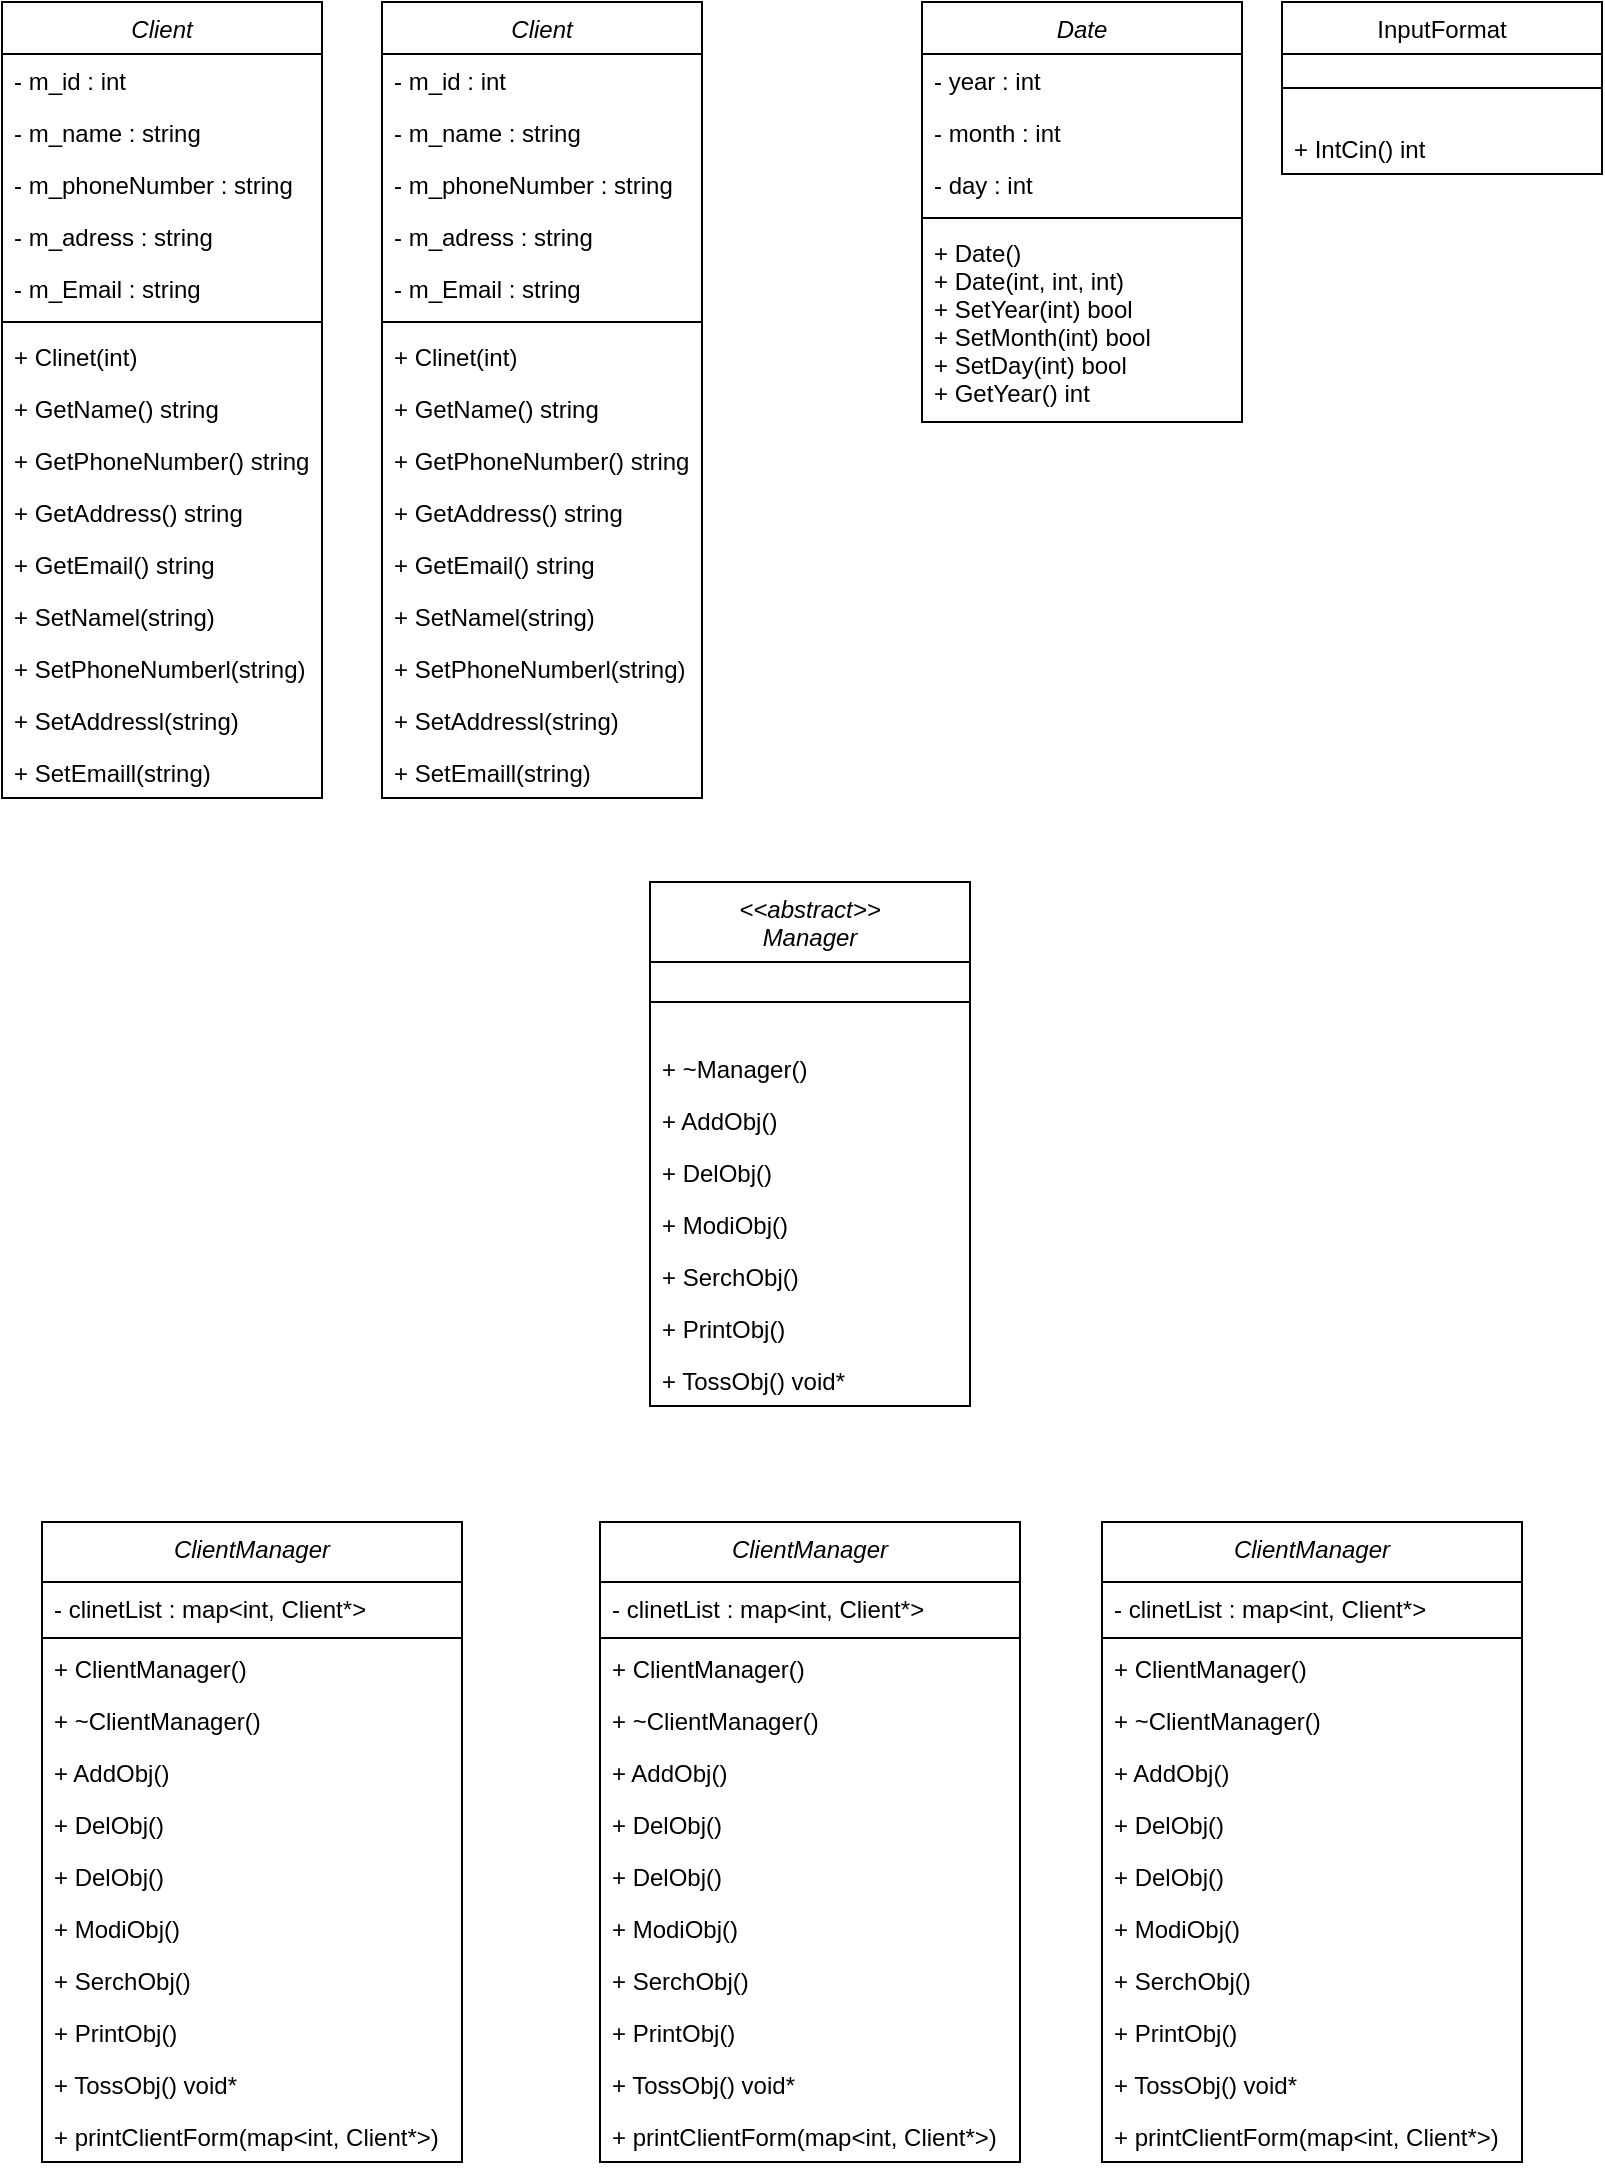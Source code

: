 <mxfile version="20.2.7" type="github">
  <diagram id="C5RBs43oDa-KdzZeNtuy" name="Page-1">
    <mxGraphModel dx="629" dy="719" grid="1" gridSize="10" guides="1" tooltips="1" connect="1" arrows="1" fold="1" page="1" pageScale="1" pageWidth="827" pageHeight="1169" math="0" shadow="0">
      <root>
        <mxCell id="WIyWlLk6GJQsqaUBKTNV-0" />
        <mxCell id="WIyWlLk6GJQsqaUBKTNV-1" parent="WIyWlLk6GJQsqaUBKTNV-0" />
        <mxCell id="zkfFHV4jXpPFQw0GAbJ--0" value="Client" style="swimlane;fontStyle=2;align=center;verticalAlign=top;childLayout=stackLayout;horizontal=1;startSize=26;horizontalStack=0;resizeParent=1;resizeLast=0;collapsible=1;marginBottom=0;rounded=0;shadow=0;strokeWidth=1;" parent="WIyWlLk6GJQsqaUBKTNV-1" vertex="1">
          <mxGeometry x="10" y="10" width="160" height="398" as="geometry">
            <mxRectangle x="10" y="10" width="160" height="26" as="alternateBounds" />
          </mxGeometry>
        </mxCell>
        <mxCell id="zkfFHV4jXpPFQw0GAbJ--1" value="- m_id : int" style="text;align=left;verticalAlign=top;spacingLeft=4;spacingRight=4;overflow=hidden;rotatable=0;points=[[0,0.5],[1,0.5]];portConstraint=eastwest;" parent="zkfFHV4jXpPFQw0GAbJ--0" vertex="1">
          <mxGeometry y="26" width="160" height="26" as="geometry" />
        </mxCell>
        <mxCell id="zkfFHV4jXpPFQw0GAbJ--2" value="- m_name : string" style="text;align=left;verticalAlign=top;spacingLeft=4;spacingRight=4;overflow=hidden;rotatable=0;points=[[0,0.5],[1,0.5]];portConstraint=eastwest;rounded=0;shadow=0;html=0;" parent="zkfFHV4jXpPFQw0GAbJ--0" vertex="1">
          <mxGeometry y="52" width="160" height="26" as="geometry" />
        </mxCell>
        <mxCell id="dSIF6ux1lkkKH9eFS6yE-1" value="- m_phoneNumber : string" style="text;align=left;verticalAlign=top;spacingLeft=4;spacingRight=4;overflow=hidden;rotatable=0;points=[[0,0.5],[1,0.5]];portConstraint=eastwest;rounded=0;shadow=0;html=0;" vertex="1" parent="zkfFHV4jXpPFQw0GAbJ--0">
          <mxGeometry y="78" width="160" height="26" as="geometry" />
        </mxCell>
        <mxCell id="dSIF6ux1lkkKH9eFS6yE-7" value="- m_adress : string" style="text;align=left;verticalAlign=top;spacingLeft=4;spacingRight=4;overflow=hidden;rotatable=0;points=[[0,0.5],[1,0.5]];portConstraint=eastwest;rounded=0;shadow=0;html=0;" vertex="1" parent="zkfFHV4jXpPFQw0GAbJ--0">
          <mxGeometry y="104" width="160" height="26" as="geometry" />
        </mxCell>
        <mxCell id="dSIF6ux1lkkKH9eFS6yE-6" value="- m_Email : string" style="text;align=left;verticalAlign=top;spacingLeft=4;spacingRight=4;overflow=hidden;rotatable=0;points=[[0,0.5],[1,0.5]];portConstraint=eastwest;rounded=0;shadow=0;html=0;" vertex="1" parent="zkfFHV4jXpPFQw0GAbJ--0">
          <mxGeometry y="130" width="160" height="26" as="geometry" />
        </mxCell>
        <mxCell id="zkfFHV4jXpPFQw0GAbJ--4" value="" style="line;html=1;strokeWidth=1;align=left;verticalAlign=middle;spacingTop=-1;spacingLeft=3;spacingRight=3;rotatable=0;labelPosition=right;points=[];portConstraint=eastwest;" parent="zkfFHV4jXpPFQw0GAbJ--0" vertex="1">
          <mxGeometry y="156" width="160" height="8" as="geometry" />
        </mxCell>
        <mxCell id="zkfFHV4jXpPFQw0GAbJ--5" value="+ Clinet(int) " style="text;align=left;verticalAlign=top;spacingLeft=4;spacingRight=4;overflow=hidden;rotatable=0;points=[[0,0.5],[1,0.5]];portConstraint=eastwest;" parent="zkfFHV4jXpPFQw0GAbJ--0" vertex="1">
          <mxGeometry y="164" width="160" height="26" as="geometry" />
        </mxCell>
        <mxCell id="dSIF6ux1lkkKH9eFS6yE-8" value="+ GetName() string" style="text;align=left;verticalAlign=top;spacingLeft=4;spacingRight=4;overflow=hidden;rotatable=0;points=[[0,0.5],[1,0.5]];portConstraint=eastwest;" vertex="1" parent="zkfFHV4jXpPFQw0GAbJ--0">
          <mxGeometry y="190" width="160" height="26" as="geometry" />
        </mxCell>
        <mxCell id="dSIF6ux1lkkKH9eFS6yE-9" value="+ GetPhoneNumber() string" style="text;align=left;verticalAlign=top;spacingLeft=4;spacingRight=4;overflow=hidden;rotatable=0;points=[[0,0.5],[1,0.5]];portConstraint=eastwest;" vertex="1" parent="zkfFHV4jXpPFQw0GAbJ--0">
          <mxGeometry y="216" width="160" height="26" as="geometry" />
        </mxCell>
        <mxCell id="dSIF6ux1lkkKH9eFS6yE-10" value="+ GetAddress() string" style="text;align=left;verticalAlign=top;spacingLeft=4;spacingRight=4;overflow=hidden;rotatable=0;points=[[0,0.5],[1,0.5]];portConstraint=eastwest;" vertex="1" parent="zkfFHV4jXpPFQw0GAbJ--0">
          <mxGeometry y="242" width="160" height="26" as="geometry" />
        </mxCell>
        <mxCell id="dSIF6ux1lkkKH9eFS6yE-11" value="+ GetEmail() string" style="text;align=left;verticalAlign=top;spacingLeft=4;spacingRight=4;overflow=hidden;rotatable=0;points=[[0,0.5],[1,0.5]];portConstraint=eastwest;" vertex="1" parent="zkfFHV4jXpPFQw0GAbJ--0">
          <mxGeometry y="268" width="160" height="26" as="geometry" />
        </mxCell>
        <mxCell id="dSIF6ux1lkkKH9eFS6yE-12" value="+ SetNamel(string)" style="text;align=left;verticalAlign=top;spacingLeft=4;spacingRight=4;overflow=hidden;rotatable=0;points=[[0,0.5],[1,0.5]];portConstraint=eastwest;" vertex="1" parent="zkfFHV4jXpPFQw0GAbJ--0">
          <mxGeometry y="294" width="160" height="26" as="geometry" />
        </mxCell>
        <mxCell id="dSIF6ux1lkkKH9eFS6yE-14" value="+ SetPhoneNumberl(string)" style="text;align=left;verticalAlign=top;spacingLeft=4;spacingRight=4;overflow=hidden;rotatable=0;points=[[0,0.5],[1,0.5]];portConstraint=eastwest;" vertex="1" parent="zkfFHV4jXpPFQw0GAbJ--0">
          <mxGeometry y="320" width="160" height="26" as="geometry" />
        </mxCell>
        <mxCell id="dSIF6ux1lkkKH9eFS6yE-15" value="+ SetAddressl(string)" style="text;align=left;verticalAlign=top;spacingLeft=4;spacingRight=4;overflow=hidden;rotatable=0;points=[[0,0.5],[1,0.5]];portConstraint=eastwest;" vertex="1" parent="zkfFHV4jXpPFQw0GAbJ--0">
          <mxGeometry y="346" width="160" height="26" as="geometry" />
        </mxCell>
        <mxCell id="dSIF6ux1lkkKH9eFS6yE-16" value="+ SetEmaill(string)" style="text;align=left;verticalAlign=top;spacingLeft=4;spacingRight=4;overflow=hidden;rotatable=0;points=[[0,0.5],[1,0.5]];portConstraint=eastwest;" vertex="1" parent="zkfFHV4jXpPFQw0GAbJ--0">
          <mxGeometry y="372" width="160" height="26" as="geometry" />
        </mxCell>
        <mxCell id="zkfFHV4jXpPFQw0GAbJ--6" value="InputFormat" style="swimlane;fontStyle=0;align=center;verticalAlign=top;childLayout=stackLayout;horizontal=1;startSize=26;horizontalStack=0;resizeParent=1;resizeLast=0;collapsible=1;marginBottom=0;rounded=0;shadow=0;strokeWidth=1;" parent="WIyWlLk6GJQsqaUBKTNV-1" vertex="1">
          <mxGeometry x="650" y="10" width="160" height="86" as="geometry">
            <mxRectangle x="130" y="380" width="160" height="26" as="alternateBounds" />
          </mxGeometry>
        </mxCell>
        <mxCell id="zkfFHV4jXpPFQw0GAbJ--9" value="" style="line;html=1;strokeWidth=1;align=left;verticalAlign=middle;spacingTop=-1;spacingLeft=3;spacingRight=3;rotatable=0;labelPosition=right;points=[];portConstraint=eastwest;" parent="zkfFHV4jXpPFQw0GAbJ--6" vertex="1">
          <mxGeometry y="26" width="160" height="34" as="geometry" />
        </mxCell>
        <mxCell id="zkfFHV4jXpPFQw0GAbJ--11" value="+ IntCin() int" style="text;align=left;verticalAlign=top;spacingLeft=4;spacingRight=4;overflow=hidden;rotatable=0;points=[[0,0.5],[1,0.5]];portConstraint=eastwest;" parent="zkfFHV4jXpPFQw0GAbJ--6" vertex="1">
          <mxGeometry y="60" width="160" height="26" as="geometry" />
        </mxCell>
        <mxCell id="dSIF6ux1lkkKH9eFS6yE-17" value="Date" style="swimlane;fontStyle=2;align=center;verticalAlign=top;childLayout=stackLayout;horizontal=1;startSize=26;horizontalStack=0;resizeParent=1;resizeLast=0;collapsible=1;marginBottom=0;rounded=0;shadow=0;strokeWidth=1;" vertex="1" parent="WIyWlLk6GJQsqaUBKTNV-1">
          <mxGeometry x="470" y="10" width="160" height="210" as="geometry">
            <mxRectangle x="10" y="10" width="160" height="26" as="alternateBounds" />
          </mxGeometry>
        </mxCell>
        <mxCell id="dSIF6ux1lkkKH9eFS6yE-18" value="- year : int" style="text;align=left;verticalAlign=top;spacingLeft=4;spacingRight=4;overflow=hidden;rotatable=0;points=[[0,0.5],[1,0.5]];portConstraint=eastwest;" vertex="1" parent="dSIF6ux1lkkKH9eFS6yE-17">
          <mxGeometry y="26" width="160" height="26" as="geometry" />
        </mxCell>
        <mxCell id="dSIF6ux1lkkKH9eFS6yE-19" value="- month : int" style="text;align=left;verticalAlign=top;spacingLeft=4;spacingRight=4;overflow=hidden;rotatable=0;points=[[0,0.5],[1,0.5]];portConstraint=eastwest;rounded=0;shadow=0;html=0;" vertex="1" parent="dSIF6ux1lkkKH9eFS6yE-17">
          <mxGeometry y="52" width="160" height="26" as="geometry" />
        </mxCell>
        <mxCell id="dSIF6ux1lkkKH9eFS6yE-20" value="- day : int" style="text;align=left;verticalAlign=top;spacingLeft=4;spacingRight=4;overflow=hidden;rotatable=0;points=[[0,0.5],[1,0.5]];portConstraint=eastwest;rounded=0;shadow=0;html=0;" vertex="1" parent="dSIF6ux1lkkKH9eFS6yE-17">
          <mxGeometry y="78" width="160" height="26" as="geometry" />
        </mxCell>
        <mxCell id="dSIF6ux1lkkKH9eFS6yE-23" value="" style="line;html=1;strokeWidth=1;align=left;verticalAlign=middle;spacingTop=-1;spacingLeft=3;spacingRight=3;rotatable=0;labelPosition=right;points=[];portConstraint=eastwest;" vertex="1" parent="dSIF6ux1lkkKH9eFS6yE-17">
          <mxGeometry y="104" width="160" height="8" as="geometry" />
        </mxCell>
        <mxCell id="dSIF6ux1lkkKH9eFS6yE-26" value="+ Date()&#xa;+ Date(int, int, int)&#xa;+ SetYear(int) bool&#xa;+ SetMonth(int) bool&#xa;+ SetDay(int) bool&#xa;+ GetYear() int&#xa;" style="text;align=left;verticalAlign=top;spacingLeft=4;spacingRight=4;overflow=hidden;rotatable=0;points=[[0,0.5],[1,0.5]];portConstraint=eastwest;" vertex="1" parent="dSIF6ux1lkkKH9eFS6yE-17">
          <mxGeometry y="112" width="160" height="98" as="geometry" />
        </mxCell>
        <mxCell id="dSIF6ux1lkkKH9eFS6yE-34" value="&lt;&lt;abstract&gt;&gt;&#xa;Manager" style="swimlane;fontStyle=2;align=center;verticalAlign=top;childLayout=stackLayout;horizontal=1;startSize=40;horizontalStack=0;resizeParent=1;resizeLast=0;collapsible=1;marginBottom=0;rounded=0;shadow=0;strokeWidth=1;" vertex="1" parent="WIyWlLk6GJQsqaUBKTNV-1">
          <mxGeometry x="334" y="450" width="160" height="262" as="geometry">
            <mxRectangle x="10" y="10" width="160" height="26" as="alternateBounds" />
          </mxGeometry>
        </mxCell>
        <mxCell id="dSIF6ux1lkkKH9eFS6yE-40" value="" style="line;html=1;strokeWidth=1;align=left;verticalAlign=middle;spacingTop=-1;spacingLeft=3;spacingRight=3;rotatable=0;labelPosition=right;points=[];portConstraint=eastwest;" vertex="1" parent="dSIF6ux1lkkKH9eFS6yE-34">
          <mxGeometry y="40" width="160" height="40" as="geometry" />
        </mxCell>
        <mxCell id="dSIF6ux1lkkKH9eFS6yE-51" value="+ ~Manager()" style="text;align=left;verticalAlign=top;spacingLeft=4;spacingRight=4;overflow=hidden;rotatable=0;points=[[0,0.5],[1,0.5]];portConstraint=eastwest;" vertex="1" parent="dSIF6ux1lkkKH9eFS6yE-34">
          <mxGeometry y="80" width="160" height="26" as="geometry" />
        </mxCell>
        <mxCell id="dSIF6ux1lkkKH9eFS6yE-41" value="+ AddObj()" style="text;align=left;verticalAlign=top;spacingLeft=4;spacingRight=4;overflow=hidden;rotatable=0;points=[[0,0.5],[1,0.5]];portConstraint=eastwest;" vertex="1" parent="dSIF6ux1lkkKH9eFS6yE-34">
          <mxGeometry y="106" width="160" height="26" as="geometry" />
        </mxCell>
        <mxCell id="dSIF6ux1lkkKH9eFS6yE-42" value="+ DelObj()" style="text;align=left;verticalAlign=top;spacingLeft=4;spacingRight=4;overflow=hidden;rotatable=0;points=[[0,0.5],[1,0.5]];portConstraint=eastwest;" vertex="1" parent="dSIF6ux1lkkKH9eFS6yE-34">
          <mxGeometry y="132" width="160" height="26" as="geometry" />
        </mxCell>
        <mxCell id="dSIF6ux1lkkKH9eFS6yE-43" value="+ ModiObj()" style="text;align=left;verticalAlign=top;spacingLeft=4;spacingRight=4;overflow=hidden;rotatable=0;points=[[0,0.5],[1,0.5]];portConstraint=eastwest;" vertex="1" parent="dSIF6ux1lkkKH9eFS6yE-34">
          <mxGeometry y="158" width="160" height="26" as="geometry" />
        </mxCell>
        <mxCell id="dSIF6ux1lkkKH9eFS6yE-44" value="+ SerchObj()" style="text;align=left;verticalAlign=top;spacingLeft=4;spacingRight=4;overflow=hidden;rotatable=0;points=[[0,0.5],[1,0.5]];portConstraint=eastwest;" vertex="1" parent="dSIF6ux1lkkKH9eFS6yE-34">
          <mxGeometry y="184" width="160" height="26" as="geometry" />
        </mxCell>
        <mxCell id="dSIF6ux1lkkKH9eFS6yE-45" value="+ PrintObj()" style="text;align=left;verticalAlign=top;spacingLeft=4;spacingRight=4;overflow=hidden;rotatable=0;points=[[0,0.5],[1,0.5]];portConstraint=eastwest;" vertex="1" parent="dSIF6ux1lkkKH9eFS6yE-34">
          <mxGeometry y="210" width="160" height="26" as="geometry" />
        </mxCell>
        <mxCell id="dSIF6ux1lkkKH9eFS6yE-46" value="+ TossObj() void*" style="text;align=left;verticalAlign=top;spacingLeft=4;spacingRight=4;overflow=hidden;rotatable=0;points=[[0,0.5],[1,0.5]];portConstraint=eastwest;" vertex="1" parent="dSIF6ux1lkkKH9eFS6yE-34">
          <mxGeometry y="236" width="160" height="26" as="geometry" />
        </mxCell>
        <mxCell id="dSIF6ux1lkkKH9eFS6yE-52" value="ClientManager" style="swimlane;fontStyle=2;align=center;verticalAlign=top;childLayout=stackLayout;horizontal=1;startSize=30;horizontalStack=0;resizeParent=1;resizeLast=0;collapsible=1;marginBottom=0;rounded=0;shadow=0;strokeWidth=1;" vertex="1" parent="WIyWlLk6GJQsqaUBKTNV-1">
          <mxGeometry x="30" y="770" width="210" height="320" as="geometry">
            <mxRectangle x="10" y="10" width="160" height="26" as="alternateBounds" />
          </mxGeometry>
        </mxCell>
        <mxCell id="dSIF6ux1lkkKH9eFS6yE-62" value="- clinetList : map&lt;int, Client*&gt;" style="text;align=left;verticalAlign=top;spacingLeft=4;spacingRight=4;overflow=hidden;rotatable=0;points=[[0,0.5],[1,0.5]];portConstraint=eastwest;" vertex="1" parent="dSIF6ux1lkkKH9eFS6yE-52">
          <mxGeometry y="30" width="210" height="26" as="geometry" />
        </mxCell>
        <mxCell id="dSIF6ux1lkkKH9eFS6yE-53" value="" style="line;html=1;strokeWidth=1;align=left;verticalAlign=middle;spacingTop=-1;spacingLeft=3;spacingRight=3;rotatable=0;labelPosition=right;points=[];portConstraint=eastwest;" vertex="1" parent="dSIF6ux1lkkKH9eFS6yE-52">
          <mxGeometry y="56" width="210" height="4" as="geometry" />
        </mxCell>
        <mxCell id="dSIF6ux1lkkKH9eFS6yE-54" value="+ ClientManager()" style="text;align=left;verticalAlign=top;spacingLeft=4;spacingRight=4;overflow=hidden;rotatable=0;points=[[0,0.5],[1,0.5]];portConstraint=eastwest;" vertex="1" parent="dSIF6ux1lkkKH9eFS6yE-52">
          <mxGeometry y="60" width="210" height="26" as="geometry" />
        </mxCell>
        <mxCell id="dSIF6ux1lkkKH9eFS6yE-63" value="+ ~ClientManager()" style="text;align=left;verticalAlign=top;spacingLeft=4;spacingRight=4;overflow=hidden;rotatable=0;points=[[0,0.5],[1,0.5]];portConstraint=eastwest;" vertex="1" parent="dSIF6ux1lkkKH9eFS6yE-52">
          <mxGeometry y="86" width="210" height="26" as="geometry" />
        </mxCell>
        <mxCell id="dSIF6ux1lkkKH9eFS6yE-55" value="+ AddObj()" style="text;align=left;verticalAlign=top;spacingLeft=4;spacingRight=4;overflow=hidden;rotatable=0;points=[[0,0.5],[1,0.5]];portConstraint=eastwest;" vertex="1" parent="dSIF6ux1lkkKH9eFS6yE-52">
          <mxGeometry y="112" width="210" height="26" as="geometry" />
        </mxCell>
        <mxCell id="dSIF6ux1lkkKH9eFS6yE-56" value="+ DelObj()" style="text;align=left;verticalAlign=top;spacingLeft=4;spacingRight=4;overflow=hidden;rotatable=0;points=[[0,0.5],[1,0.5]];portConstraint=eastwest;" vertex="1" parent="dSIF6ux1lkkKH9eFS6yE-52">
          <mxGeometry y="138" width="210" height="26" as="geometry" />
        </mxCell>
        <mxCell id="dSIF6ux1lkkKH9eFS6yE-65" value="+ DelObj()" style="text;align=left;verticalAlign=top;spacingLeft=4;spacingRight=4;overflow=hidden;rotatable=0;points=[[0,0.5],[1,0.5]];portConstraint=eastwest;" vertex="1" parent="dSIF6ux1lkkKH9eFS6yE-52">
          <mxGeometry y="164" width="210" height="26" as="geometry" />
        </mxCell>
        <mxCell id="dSIF6ux1lkkKH9eFS6yE-57" value="+ ModiObj()" style="text;align=left;verticalAlign=top;spacingLeft=4;spacingRight=4;overflow=hidden;rotatable=0;points=[[0,0.5],[1,0.5]];portConstraint=eastwest;" vertex="1" parent="dSIF6ux1lkkKH9eFS6yE-52">
          <mxGeometry y="190" width="210" height="26" as="geometry" />
        </mxCell>
        <mxCell id="dSIF6ux1lkkKH9eFS6yE-58" value="+ SerchObj()" style="text;align=left;verticalAlign=top;spacingLeft=4;spacingRight=4;overflow=hidden;rotatable=0;points=[[0,0.5],[1,0.5]];portConstraint=eastwest;" vertex="1" parent="dSIF6ux1lkkKH9eFS6yE-52">
          <mxGeometry y="216" width="210" height="26" as="geometry" />
        </mxCell>
        <mxCell id="dSIF6ux1lkkKH9eFS6yE-59" value="+ PrintObj()" style="text;align=left;verticalAlign=top;spacingLeft=4;spacingRight=4;overflow=hidden;rotatable=0;points=[[0,0.5],[1,0.5]];portConstraint=eastwest;" vertex="1" parent="dSIF6ux1lkkKH9eFS6yE-52">
          <mxGeometry y="242" width="210" height="26" as="geometry" />
        </mxCell>
        <mxCell id="dSIF6ux1lkkKH9eFS6yE-64" value="+ TossObj() void*" style="text;align=left;verticalAlign=top;spacingLeft=4;spacingRight=4;overflow=hidden;rotatable=0;points=[[0,0.5],[1,0.5]];portConstraint=eastwest;" vertex="1" parent="dSIF6ux1lkkKH9eFS6yE-52">
          <mxGeometry y="268" width="210" height="26" as="geometry" />
        </mxCell>
        <mxCell id="dSIF6ux1lkkKH9eFS6yE-60" value="+ printClientForm(map&lt;int, Client*&gt;)" style="text;align=left;verticalAlign=top;spacingLeft=4;spacingRight=4;overflow=hidden;rotatable=0;points=[[0,0.5],[1,0.5]];portConstraint=eastwest;" vertex="1" parent="dSIF6ux1lkkKH9eFS6yE-52">
          <mxGeometry y="294" width="210" height="26" as="geometry" />
        </mxCell>
        <mxCell id="dSIF6ux1lkkKH9eFS6yE-66" value="ClientManager" style="swimlane;fontStyle=2;align=center;verticalAlign=top;childLayout=stackLayout;horizontal=1;startSize=30;horizontalStack=0;resizeParent=1;resizeLast=0;collapsible=1;marginBottom=0;rounded=0;shadow=0;strokeWidth=1;" vertex="1" parent="WIyWlLk6GJQsqaUBKTNV-1">
          <mxGeometry x="309" y="770" width="210" height="320" as="geometry">
            <mxRectangle x="10" y="10" width="160" height="26" as="alternateBounds" />
          </mxGeometry>
        </mxCell>
        <mxCell id="dSIF6ux1lkkKH9eFS6yE-67" value="- clinetList : map&lt;int, Client*&gt;" style="text;align=left;verticalAlign=top;spacingLeft=4;spacingRight=4;overflow=hidden;rotatable=0;points=[[0,0.5],[1,0.5]];portConstraint=eastwest;" vertex="1" parent="dSIF6ux1lkkKH9eFS6yE-66">
          <mxGeometry y="30" width="210" height="26" as="geometry" />
        </mxCell>
        <mxCell id="dSIF6ux1lkkKH9eFS6yE-68" value="" style="line;html=1;strokeWidth=1;align=left;verticalAlign=middle;spacingTop=-1;spacingLeft=3;spacingRight=3;rotatable=0;labelPosition=right;points=[];portConstraint=eastwest;" vertex="1" parent="dSIF6ux1lkkKH9eFS6yE-66">
          <mxGeometry y="56" width="210" height="4" as="geometry" />
        </mxCell>
        <mxCell id="dSIF6ux1lkkKH9eFS6yE-69" value="+ ClientManager()" style="text;align=left;verticalAlign=top;spacingLeft=4;spacingRight=4;overflow=hidden;rotatable=0;points=[[0,0.5],[1,0.5]];portConstraint=eastwest;" vertex="1" parent="dSIF6ux1lkkKH9eFS6yE-66">
          <mxGeometry y="60" width="210" height="26" as="geometry" />
        </mxCell>
        <mxCell id="dSIF6ux1lkkKH9eFS6yE-70" value="+ ~ClientManager()" style="text;align=left;verticalAlign=top;spacingLeft=4;spacingRight=4;overflow=hidden;rotatable=0;points=[[0,0.5],[1,0.5]];portConstraint=eastwest;" vertex="1" parent="dSIF6ux1lkkKH9eFS6yE-66">
          <mxGeometry y="86" width="210" height="26" as="geometry" />
        </mxCell>
        <mxCell id="dSIF6ux1lkkKH9eFS6yE-71" value="+ AddObj()" style="text;align=left;verticalAlign=top;spacingLeft=4;spacingRight=4;overflow=hidden;rotatable=0;points=[[0,0.5],[1,0.5]];portConstraint=eastwest;" vertex="1" parent="dSIF6ux1lkkKH9eFS6yE-66">
          <mxGeometry y="112" width="210" height="26" as="geometry" />
        </mxCell>
        <mxCell id="dSIF6ux1lkkKH9eFS6yE-72" value="+ DelObj()" style="text;align=left;verticalAlign=top;spacingLeft=4;spacingRight=4;overflow=hidden;rotatable=0;points=[[0,0.5],[1,0.5]];portConstraint=eastwest;" vertex="1" parent="dSIF6ux1lkkKH9eFS6yE-66">
          <mxGeometry y="138" width="210" height="26" as="geometry" />
        </mxCell>
        <mxCell id="dSIF6ux1lkkKH9eFS6yE-73" value="+ DelObj()" style="text;align=left;verticalAlign=top;spacingLeft=4;spacingRight=4;overflow=hidden;rotatable=0;points=[[0,0.5],[1,0.5]];portConstraint=eastwest;" vertex="1" parent="dSIF6ux1lkkKH9eFS6yE-66">
          <mxGeometry y="164" width="210" height="26" as="geometry" />
        </mxCell>
        <mxCell id="dSIF6ux1lkkKH9eFS6yE-74" value="+ ModiObj()" style="text;align=left;verticalAlign=top;spacingLeft=4;spacingRight=4;overflow=hidden;rotatable=0;points=[[0,0.5],[1,0.5]];portConstraint=eastwest;" vertex="1" parent="dSIF6ux1lkkKH9eFS6yE-66">
          <mxGeometry y="190" width="210" height="26" as="geometry" />
        </mxCell>
        <mxCell id="dSIF6ux1lkkKH9eFS6yE-75" value="+ SerchObj()" style="text;align=left;verticalAlign=top;spacingLeft=4;spacingRight=4;overflow=hidden;rotatable=0;points=[[0,0.5],[1,0.5]];portConstraint=eastwest;" vertex="1" parent="dSIF6ux1lkkKH9eFS6yE-66">
          <mxGeometry y="216" width="210" height="26" as="geometry" />
        </mxCell>
        <mxCell id="dSIF6ux1lkkKH9eFS6yE-76" value="+ PrintObj()" style="text;align=left;verticalAlign=top;spacingLeft=4;spacingRight=4;overflow=hidden;rotatable=0;points=[[0,0.5],[1,0.5]];portConstraint=eastwest;" vertex="1" parent="dSIF6ux1lkkKH9eFS6yE-66">
          <mxGeometry y="242" width="210" height="26" as="geometry" />
        </mxCell>
        <mxCell id="dSIF6ux1lkkKH9eFS6yE-77" value="+ TossObj() void*" style="text;align=left;verticalAlign=top;spacingLeft=4;spacingRight=4;overflow=hidden;rotatable=0;points=[[0,0.5],[1,0.5]];portConstraint=eastwest;" vertex="1" parent="dSIF6ux1lkkKH9eFS6yE-66">
          <mxGeometry y="268" width="210" height="26" as="geometry" />
        </mxCell>
        <mxCell id="dSIF6ux1lkkKH9eFS6yE-78" value="+ printClientForm(map&lt;int, Client*&gt;)" style="text;align=left;verticalAlign=top;spacingLeft=4;spacingRight=4;overflow=hidden;rotatable=0;points=[[0,0.5],[1,0.5]];portConstraint=eastwest;" vertex="1" parent="dSIF6ux1lkkKH9eFS6yE-66">
          <mxGeometry y="294" width="210" height="26" as="geometry" />
        </mxCell>
        <mxCell id="dSIF6ux1lkkKH9eFS6yE-79" value="ClientManager" style="swimlane;fontStyle=2;align=center;verticalAlign=top;childLayout=stackLayout;horizontal=1;startSize=30;horizontalStack=0;resizeParent=1;resizeLast=0;collapsible=1;marginBottom=0;rounded=0;shadow=0;strokeWidth=1;" vertex="1" parent="WIyWlLk6GJQsqaUBKTNV-1">
          <mxGeometry x="560" y="770" width="210" height="320" as="geometry">
            <mxRectangle x="10" y="10" width="160" height="26" as="alternateBounds" />
          </mxGeometry>
        </mxCell>
        <mxCell id="dSIF6ux1lkkKH9eFS6yE-80" value="- clinetList : map&lt;int, Client*&gt;" style="text;align=left;verticalAlign=top;spacingLeft=4;spacingRight=4;overflow=hidden;rotatable=0;points=[[0,0.5],[1,0.5]];portConstraint=eastwest;" vertex="1" parent="dSIF6ux1lkkKH9eFS6yE-79">
          <mxGeometry y="30" width="210" height="26" as="geometry" />
        </mxCell>
        <mxCell id="dSIF6ux1lkkKH9eFS6yE-81" value="" style="line;html=1;strokeWidth=1;align=left;verticalAlign=middle;spacingTop=-1;spacingLeft=3;spacingRight=3;rotatable=0;labelPosition=right;points=[];portConstraint=eastwest;" vertex="1" parent="dSIF6ux1lkkKH9eFS6yE-79">
          <mxGeometry y="56" width="210" height="4" as="geometry" />
        </mxCell>
        <mxCell id="dSIF6ux1lkkKH9eFS6yE-82" value="+ ClientManager()" style="text;align=left;verticalAlign=top;spacingLeft=4;spacingRight=4;overflow=hidden;rotatable=0;points=[[0,0.5],[1,0.5]];portConstraint=eastwest;" vertex="1" parent="dSIF6ux1lkkKH9eFS6yE-79">
          <mxGeometry y="60" width="210" height="26" as="geometry" />
        </mxCell>
        <mxCell id="dSIF6ux1lkkKH9eFS6yE-83" value="+ ~ClientManager()" style="text;align=left;verticalAlign=top;spacingLeft=4;spacingRight=4;overflow=hidden;rotatable=0;points=[[0,0.5],[1,0.5]];portConstraint=eastwest;" vertex="1" parent="dSIF6ux1lkkKH9eFS6yE-79">
          <mxGeometry y="86" width="210" height="26" as="geometry" />
        </mxCell>
        <mxCell id="dSIF6ux1lkkKH9eFS6yE-84" value="+ AddObj()" style="text;align=left;verticalAlign=top;spacingLeft=4;spacingRight=4;overflow=hidden;rotatable=0;points=[[0,0.5],[1,0.5]];portConstraint=eastwest;" vertex="1" parent="dSIF6ux1lkkKH9eFS6yE-79">
          <mxGeometry y="112" width="210" height="26" as="geometry" />
        </mxCell>
        <mxCell id="dSIF6ux1lkkKH9eFS6yE-85" value="+ DelObj()" style="text;align=left;verticalAlign=top;spacingLeft=4;spacingRight=4;overflow=hidden;rotatable=0;points=[[0,0.5],[1,0.5]];portConstraint=eastwest;" vertex="1" parent="dSIF6ux1lkkKH9eFS6yE-79">
          <mxGeometry y="138" width="210" height="26" as="geometry" />
        </mxCell>
        <mxCell id="dSIF6ux1lkkKH9eFS6yE-86" value="+ DelObj()" style="text;align=left;verticalAlign=top;spacingLeft=4;spacingRight=4;overflow=hidden;rotatable=0;points=[[0,0.5],[1,0.5]];portConstraint=eastwest;" vertex="1" parent="dSIF6ux1lkkKH9eFS6yE-79">
          <mxGeometry y="164" width="210" height="26" as="geometry" />
        </mxCell>
        <mxCell id="dSIF6ux1lkkKH9eFS6yE-87" value="+ ModiObj()" style="text;align=left;verticalAlign=top;spacingLeft=4;spacingRight=4;overflow=hidden;rotatable=0;points=[[0,0.5],[1,0.5]];portConstraint=eastwest;" vertex="1" parent="dSIF6ux1lkkKH9eFS6yE-79">
          <mxGeometry y="190" width="210" height="26" as="geometry" />
        </mxCell>
        <mxCell id="dSIF6ux1lkkKH9eFS6yE-88" value="+ SerchObj()" style="text;align=left;verticalAlign=top;spacingLeft=4;spacingRight=4;overflow=hidden;rotatable=0;points=[[0,0.5],[1,0.5]];portConstraint=eastwest;" vertex="1" parent="dSIF6ux1lkkKH9eFS6yE-79">
          <mxGeometry y="216" width="210" height="26" as="geometry" />
        </mxCell>
        <mxCell id="dSIF6ux1lkkKH9eFS6yE-89" value="+ PrintObj()" style="text;align=left;verticalAlign=top;spacingLeft=4;spacingRight=4;overflow=hidden;rotatable=0;points=[[0,0.5],[1,0.5]];portConstraint=eastwest;" vertex="1" parent="dSIF6ux1lkkKH9eFS6yE-79">
          <mxGeometry y="242" width="210" height="26" as="geometry" />
        </mxCell>
        <mxCell id="dSIF6ux1lkkKH9eFS6yE-90" value="+ TossObj() void*" style="text;align=left;verticalAlign=top;spacingLeft=4;spacingRight=4;overflow=hidden;rotatable=0;points=[[0,0.5],[1,0.5]];portConstraint=eastwest;" vertex="1" parent="dSIF6ux1lkkKH9eFS6yE-79">
          <mxGeometry y="268" width="210" height="26" as="geometry" />
        </mxCell>
        <mxCell id="dSIF6ux1lkkKH9eFS6yE-91" value="+ printClientForm(map&lt;int, Client*&gt;)" style="text;align=left;verticalAlign=top;spacingLeft=4;spacingRight=4;overflow=hidden;rotatable=0;points=[[0,0.5],[1,0.5]];portConstraint=eastwest;" vertex="1" parent="dSIF6ux1lkkKH9eFS6yE-79">
          <mxGeometry y="294" width="210" height="26" as="geometry" />
        </mxCell>
        <mxCell id="dSIF6ux1lkkKH9eFS6yE-92" value="Client" style="swimlane;fontStyle=2;align=center;verticalAlign=top;childLayout=stackLayout;horizontal=1;startSize=26;horizontalStack=0;resizeParent=1;resizeLast=0;collapsible=1;marginBottom=0;rounded=0;shadow=0;strokeWidth=1;" vertex="1" parent="WIyWlLk6GJQsqaUBKTNV-1">
          <mxGeometry x="200" y="10" width="160" height="398" as="geometry">
            <mxRectangle x="10" y="10" width="160" height="26" as="alternateBounds" />
          </mxGeometry>
        </mxCell>
        <mxCell id="dSIF6ux1lkkKH9eFS6yE-93" value="- m_id : int" style="text;align=left;verticalAlign=top;spacingLeft=4;spacingRight=4;overflow=hidden;rotatable=0;points=[[0,0.5],[1,0.5]];portConstraint=eastwest;" vertex="1" parent="dSIF6ux1lkkKH9eFS6yE-92">
          <mxGeometry y="26" width="160" height="26" as="geometry" />
        </mxCell>
        <mxCell id="dSIF6ux1lkkKH9eFS6yE-94" value="- m_name : string" style="text;align=left;verticalAlign=top;spacingLeft=4;spacingRight=4;overflow=hidden;rotatable=0;points=[[0,0.5],[1,0.5]];portConstraint=eastwest;rounded=0;shadow=0;html=0;" vertex="1" parent="dSIF6ux1lkkKH9eFS6yE-92">
          <mxGeometry y="52" width="160" height="26" as="geometry" />
        </mxCell>
        <mxCell id="dSIF6ux1lkkKH9eFS6yE-95" value="- m_phoneNumber : string" style="text;align=left;verticalAlign=top;spacingLeft=4;spacingRight=4;overflow=hidden;rotatable=0;points=[[0,0.5],[1,0.5]];portConstraint=eastwest;rounded=0;shadow=0;html=0;" vertex="1" parent="dSIF6ux1lkkKH9eFS6yE-92">
          <mxGeometry y="78" width="160" height="26" as="geometry" />
        </mxCell>
        <mxCell id="dSIF6ux1lkkKH9eFS6yE-96" value="- m_adress : string" style="text;align=left;verticalAlign=top;spacingLeft=4;spacingRight=4;overflow=hidden;rotatable=0;points=[[0,0.5],[1,0.5]];portConstraint=eastwest;rounded=0;shadow=0;html=0;" vertex="1" parent="dSIF6ux1lkkKH9eFS6yE-92">
          <mxGeometry y="104" width="160" height="26" as="geometry" />
        </mxCell>
        <mxCell id="dSIF6ux1lkkKH9eFS6yE-97" value="- m_Email : string" style="text;align=left;verticalAlign=top;spacingLeft=4;spacingRight=4;overflow=hidden;rotatable=0;points=[[0,0.5],[1,0.5]];portConstraint=eastwest;rounded=0;shadow=0;html=0;" vertex="1" parent="dSIF6ux1lkkKH9eFS6yE-92">
          <mxGeometry y="130" width="160" height="26" as="geometry" />
        </mxCell>
        <mxCell id="dSIF6ux1lkkKH9eFS6yE-98" value="" style="line;html=1;strokeWidth=1;align=left;verticalAlign=middle;spacingTop=-1;spacingLeft=3;spacingRight=3;rotatable=0;labelPosition=right;points=[];portConstraint=eastwest;" vertex="1" parent="dSIF6ux1lkkKH9eFS6yE-92">
          <mxGeometry y="156" width="160" height="8" as="geometry" />
        </mxCell>
        <mxCell id="dSIF6ux1lkkKH9eFS6yE-99" value="+ Clinet(int) " style="text;align=left;verticalAlign=top;spacingLeft=4;spacingRight=4;overflow=hidden;rotatable=0;points=[[0,0.5],[1,0.5]];portConstraint=eastwest;" vertex="1" parent="dSIF6ux1lkkKH9eFS6yE-92">
          <mxGeometry y="164" width="160" height="26" as="geometry" />
        </mxCell>
        <mxCell id="dSIF6ux1lkkKH9eFS6yE-100" value="+ GetName() string" style="text;align=left;verticalAlign=top;spacingLeft=4;spacingRight=4;overflow=hidden;rotatable=0;points=[[0,0.5],[1,0.5]];portConstraint=eastwest;" vertex="1" parent="dSIF6ux1lkkKH9eFS6yE-92">
          <mxGeometry y="190" width="160" height="26" as="geometry" />
        </mxCell>
        <mxCell id="dSIF6ux1lkkKH9eFS6yE-101" value="+ GetPhoneNumber() string" style="text;align=left;verticalAlign=top;spacingLeft=4;spacingRight=4;overflow=hidden;rotatable=0;points=[[0,0.5],[1,0.5]];portConstraint=eastwest;" vertex="1" parent="dSIF6ux1lkkKH9eFS6yE-92">
          <mxGeometry y="216" width="160" height="26" as="geometry" />
        </mxCell>
        <mxCell id="dSIF6ux1lkkKH9eFS6yE-102" value="+ GetAddress() string" style="text;align=left;verticalAlign=top;spacingLeft=4;spacingRight=4;overflow=hidden;rotatable=0;points=[[0,0.5],[1,0.5]];portConstraint=eastwest;" vertex="1" parent="dSIF6ux1lkkKH9eFS6yE-92">
          <mxGeometry y="242" width="160" height="26" as="geometry" />
        </mxCell>
        <mxCell id="dSIF6ux1lkkKH9eFS6yE-103" value="+ GetEmail() string" style="text;align=left;verticalAlign=top;spacingLeft=4;spacingRight=4;overflow=hidden;rotatable=0;points=[[0,0.5],[1,0.5]];portConstraint=eastwest;" vertex="1" parent="dSIF6ux1lkkKH9eFS6yE-92">
          <mxGeometry y="268" width="160" height="26" as="geometry" />
        </mxCell>
        <mxCell id="dSIF6ux1lkkKH9eFS6yE-104" value="+ SetNamel(string)" style="text;align=left;verticalAlign=top;spacingLeft=4;spacingRight=4;overflow=hidden;rotatable=0;points=[[0,0.5],[1,0.5]];portConstraint=eastwest;" vertex="1" parent="dSIF6ux1lkkKH9eFS6yE-92">
          <mxGeometry y="294" width="160" height="26" as="geometry" />
        </mxCell>
        <mxCell id="dSIF6ux1lkkKH9eFS6yE-105" value="+ SetPhoneNumberl(string)" style="text;align=left;verticalAlign=top;spacingLeft=4;spacingRight=4;overflow=hidden;rotatable=0;points=[[0,0.5],[1,0.5]];portConstraint=eastwest;" vertex="1" parent="dSIF6ux1lkkKH9eFS6yE-92">
          <mxGeometry y="320" width="160" height="26" as="geometry" />
        </mxCell>
        <mxCell id="dSIF6ux1lkkKH9eFS6yE-106" value="+ SetAddressl(string)" style="text;align=left;verticalAlign=top;spacingLeft=4;spacingRight=4;overflow=hidden;rotatable=0;points=[[0,0.5],[1,0.5]];portConstraint=eastwest;" vertex="1" parent="dSIF6ux1lkkKH9eFS6yE-92">
          <mxGeometry y="346" width="160" height="26" as="geometry" />
        </mxCell>
        <mxCell id="dSIF6ux1lkkKH9eFS6yE-107" value="+ SetEmaill(string)" style="text;align=left;verticalAlign=top;spacingLeft=4;spacingRight=4;overflow=hidden;rotatable=0;points=[[0,0.5],[1,0.5]];portConstraint=eastwest;" vertex="1" parent="dSIF6ux1lkkKH9eFS6yE-92">
          <mxGeometry y="372" width="160" height="26" as="geometry" />
        </mxCell>
      </root>
    </mxGraphModel>
  </diagram>
</mxfile>
